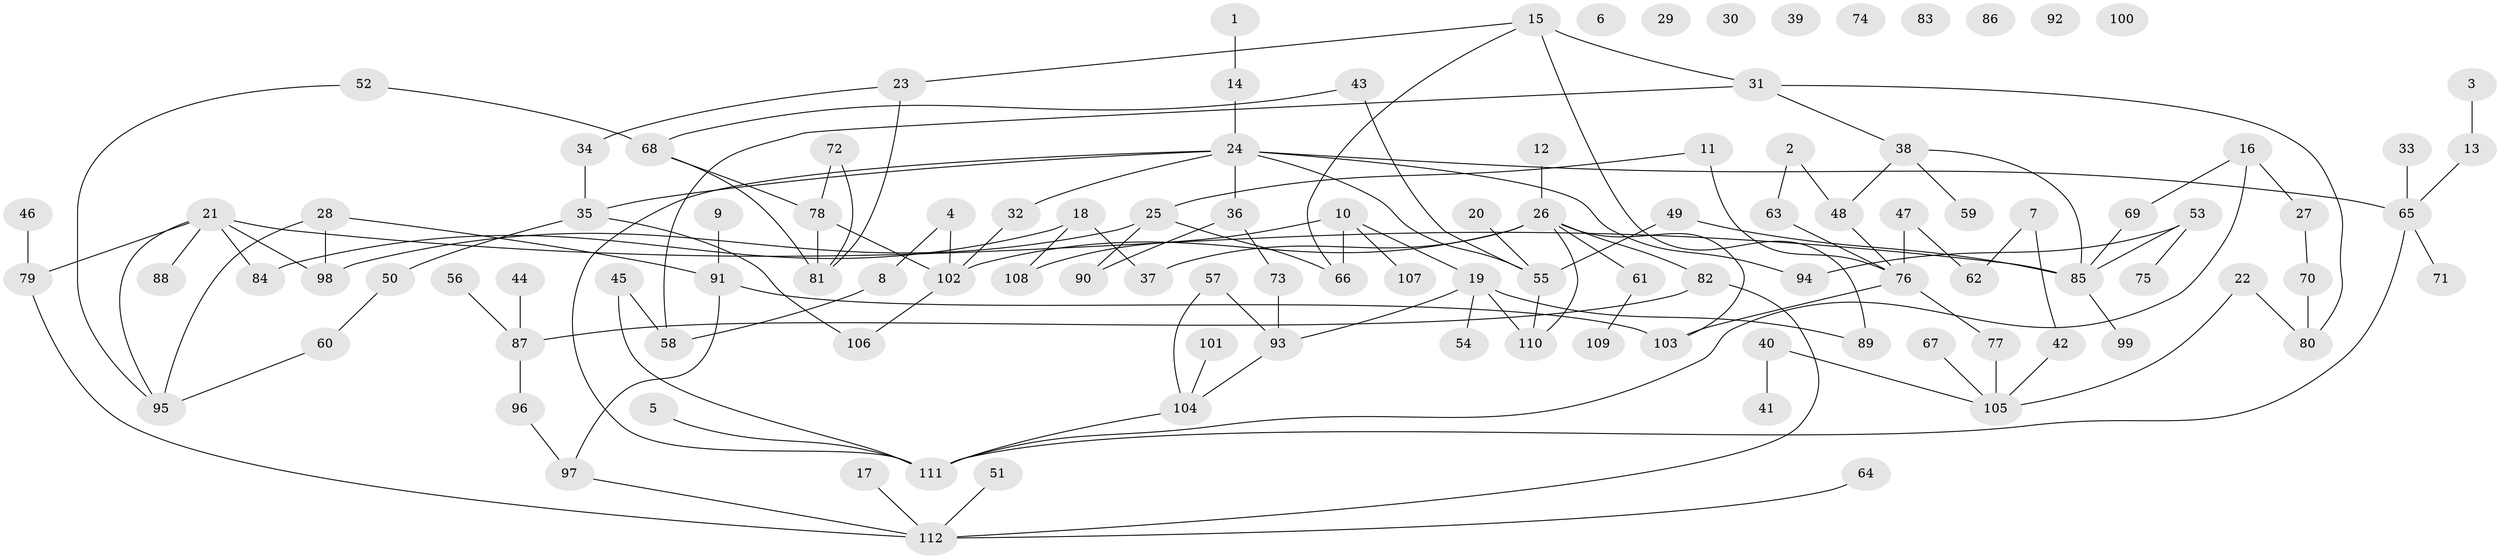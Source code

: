 // coarse degree distribution, {7: 0.03571428571428571, 5: 0.05357142857142857, 1: 0.26785714285714285, 2: 0.21428571428571427, 0: 0.16071428571428573, 13: 0.017857142857142856, 9: 0.03571428571428571, 6: 0.017857142857142856, 3: 0.08928571428571429, 8: 0.017857142857142856, 4: 0.08928571428571429}
// Generated by graph-tools (version 1.1) at 2025/16/03/04/25 18:16:28]
// undirected, 112 vertices, 136 edges
graph export_dot {
graph [start="1"]
  node [color=gray90,style=filled];
  1;
  2;
  3;
  4;
  5;
  6;
  7;
  8;
  9;
  10;
  11;
  12;
  13;
  14;
  15;
  16;
  17;
  18;
  19;
  20;
  21;
  22;
  23;
  24;
  25;
  26;
  27;
  28;
  29;
  30;
  31;
  32;
  33;
  34;
  35;
  36;
  37;
  38;
  39;
  40;
  41;
  42;
  43;
  44;
  45;
  46;
  47;
  48;
  49;
  50;
  51;
  52;
  53;
  54;
  55;
  56;
  57;
  58;
  59;
  60;
  61;
  62;
  63;
  64;
  65;
  66;
  67;
  68;
  69;
  70;
  71;
  72;
  73;
  74;
  75;
  76;
  77;
  78;
  79;
  80;
  81;
  82;
  83;
  84;
  85;
  86;
  87;
  88;
  89;
  90;
  91;
  92;
  93;
  94;
  95;
  96;
  97;
  98;
  99;
  100;
  101;
  102;
  103;
  104;
  105;
  106;
  107;
  108;
  109;
  110;
  111;
  112;
  1 -- 14;
  2 -- 48;
  2 -- 63;
  3 -- 13;
  4 -- 8;
  4 -- 102;
  5 -- 111;
  7 -- 42;
  7 -- 62;
  8 -- 58;
  9 -- 91;
  10 -- 19;
  10 -- 66;
  10 -- 107;
  10 -- 108;
  11 -- 25;
  11 -- 76;
  12 -- 26;
  13 -- 65;
  14 -- 24;
  15 -- 23;
  15 -- 31;
  15 -- 66;
  15 -- 89;
  16 -- 27;
  16 -- 69;
  16 -- 111;
  17 -- 112;
  18 -- 37;
  18 -- 84;
  18 -- 108;
  19 -- 54;
  19 -- 89;
  19 -- 93;
  19 -- 110;
  20 -- 55;
  21 -- 79;
  21 -- 84;
  21 -- 85;
  21 -- 88;
  21 -- 95;
  21 -- 98;
  22 -- 80;
  22 -- 105;
  23 -- 34;
  23 -- 81;
  24 -- 32;
  24 -- 35;
  24 -- 36;
  24 -- 55;
  24 -- 65;
  24 -- 94;
  24 -- 111;
  25 -- 66;
  25 -- 90;
  25 -- 98;
  26 -- 37;
  26 -- 61;
  26 -- 82;
  26 -- 102;
  26 -- 103;
  26 -- 110;
  27 -- 70;
  28 -- 91;
  28 -- 95;
  28 -- 98;
  31 -- 38;
  31 -- 58;
  31 -- 80;
  32 -- 102;
  33 -- 65;
  34 -- 35;
  35 -- 50;
  35 -- 106;
  36 -- 73;
  36 -- 90;
  38 -- 48;
  38 -- 59;
  38 -- 85;
  40 -- 41;
  40 -- 105;
  42 -- 105;
  43 -- 55;
  43 -- 68;
  44 -- 87;
  45 -- 58;
  45 -- 111;
  46 -- 79;
  47 -- 62;
  47 -- 76;
  48 -- 76;
  49 -- 55;
  49 -- 85;
  50 -- 60;
  51 -- 112;
  52 -- 68;
  52 -- 95;
  53 -- 75;
  53 -- 85;
  53 -- 94;
  55 -- 110;
  56 -- 87;
  57 -- 93;
  57 -- 104;
  60 -- 95;
  61 -- 109;
  63 -- 76;
  64 -- 112;
  65 -- 71;
  65 -- 111;
  67 -- 105;
  68 -- 78;
  68 -- 81;
  69 -- 85;
  70 -- 80;
  72 -- 78;
  72 -- 81;
  73 -- 93;
  76 -- 77;
  76 -- 103;
  77 -- 105;
  78 -- 81;
  78 -- 102;
  79 -- 112;
  82 -- 87;
  82 -- 112;
  85 -- 99;
  87 -- 96;
  91 -- 97;
  91 -- 103;
  93 -- 104;
  96 -- 97;
  97 -- 112;
  101 -- 104;
  102 -- 106;
  104 -- 111;
}

